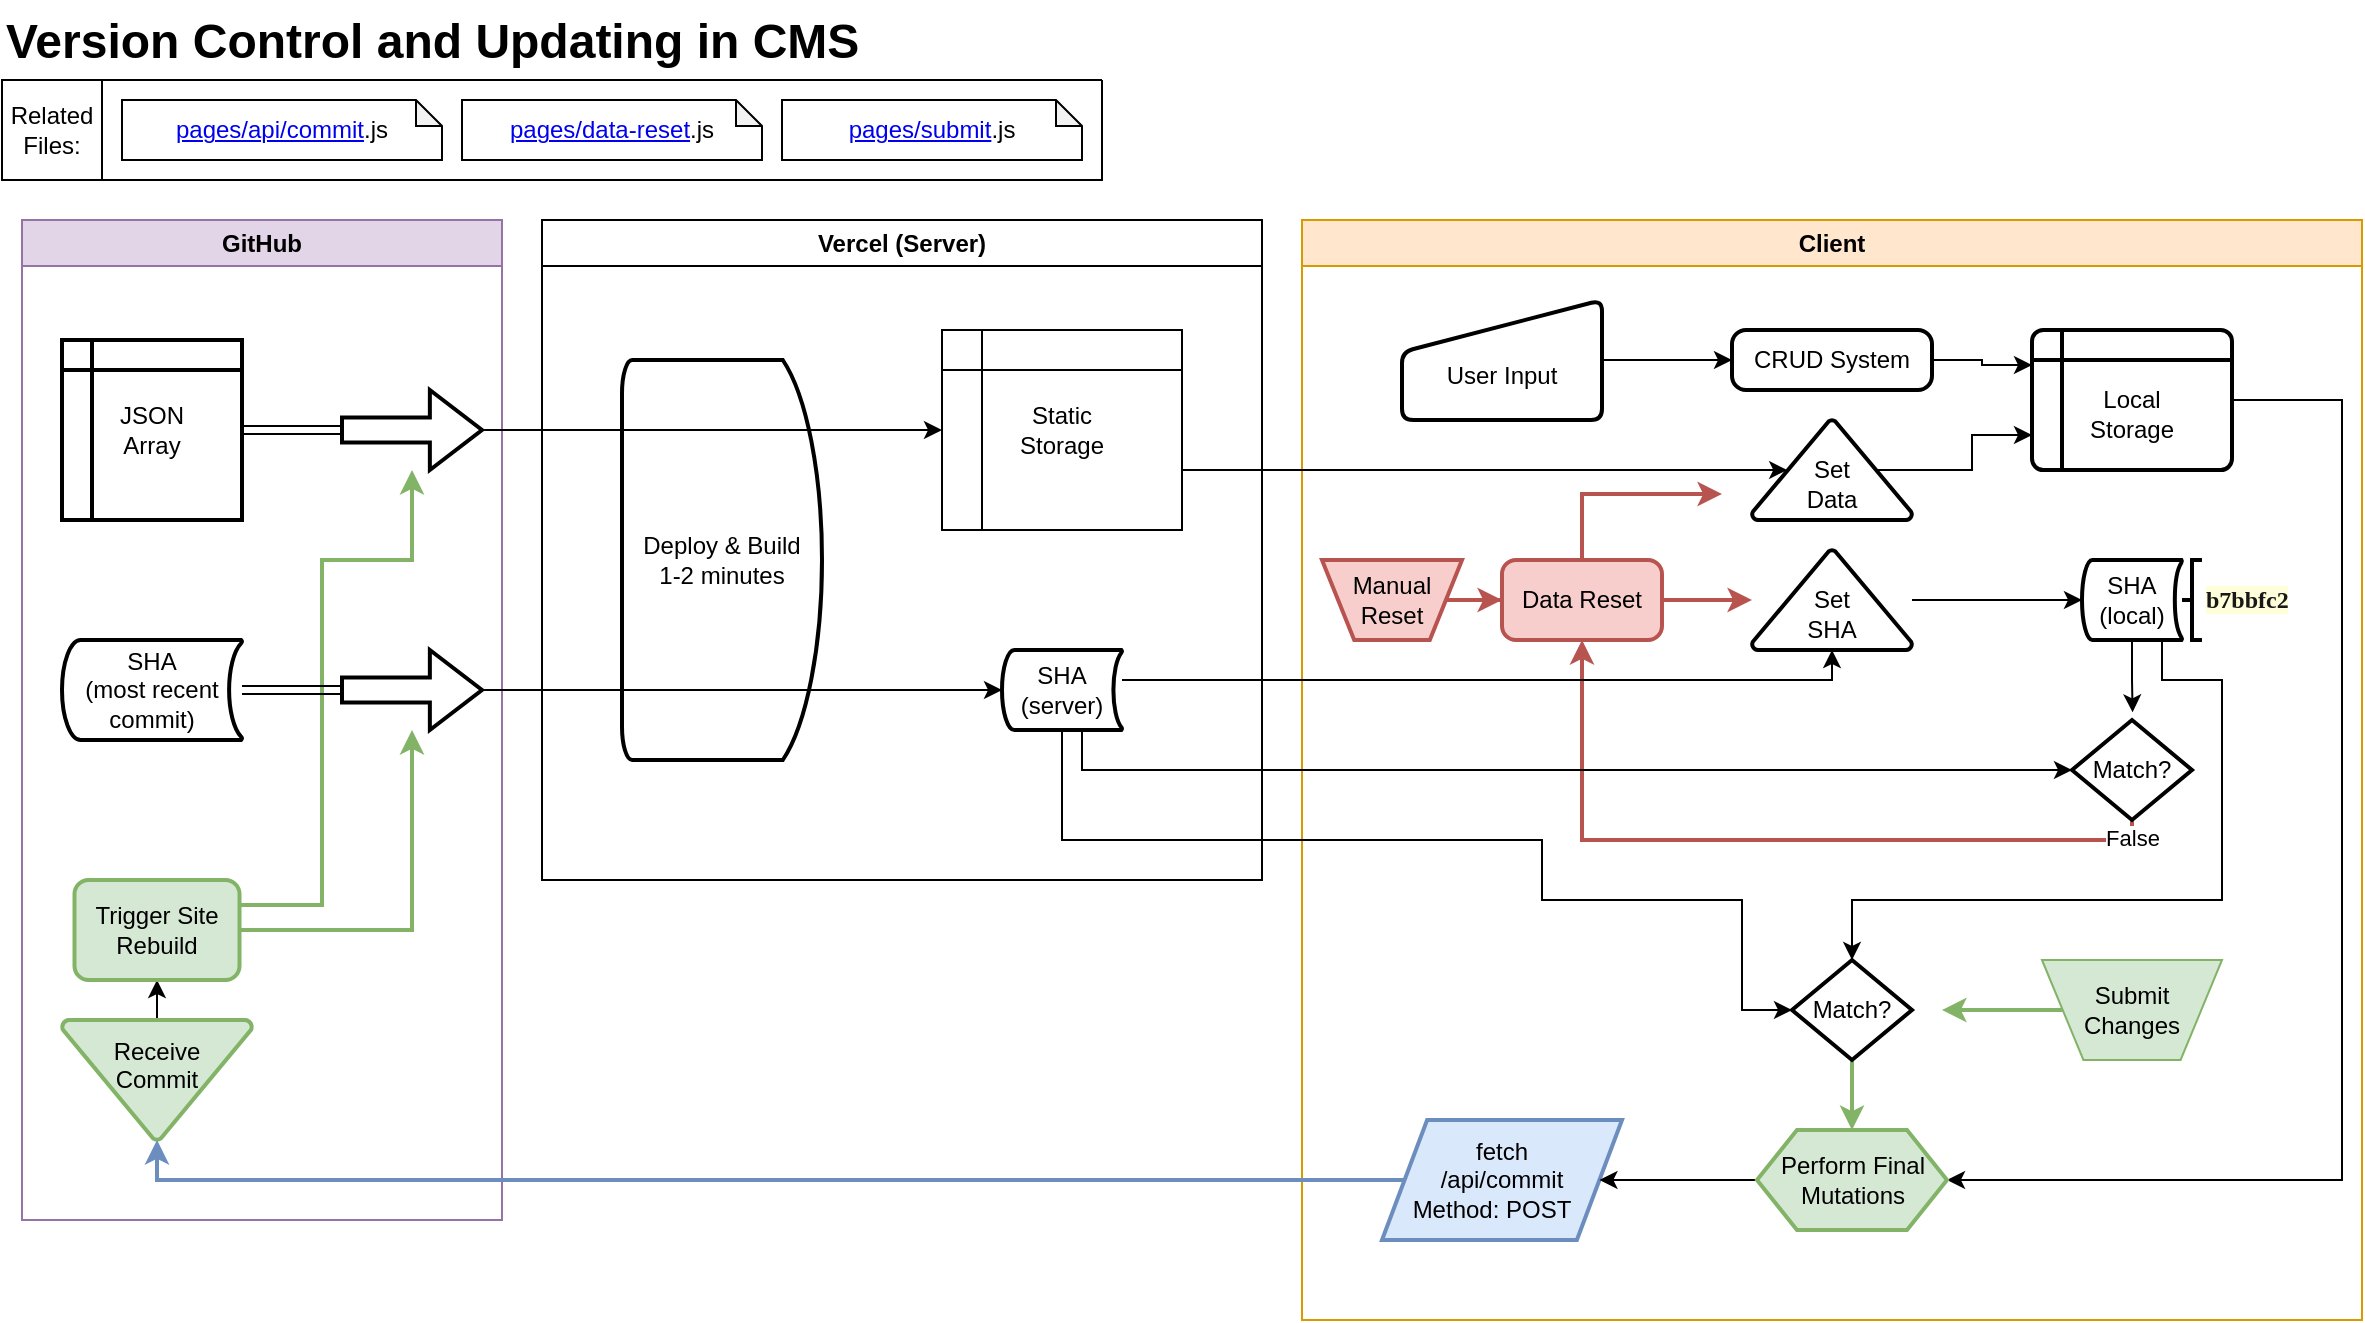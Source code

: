 <mxfile version="26.2.13">
  <diagram name="Page-1" id="B2x0uZb7mv4JfYxzWGTq">
    <mxGraphModel dx="1239" dy="737" grid="1" gridSize="10" guides="1" tooltips="1" connect="1" arrows="1" fold="1" page="1" pageScale="1" pageWidth="850" pageHeight="1100" math="0" shadow="0">
      <root>
        <mxCell id="0" />
        <mxCell id="1" parent="0" />
        <mxCell id="49kiqgvudHxhPm8cgrD7-1" value="&lt;h1 style=&quot;margin-top: 0px;&quot;&gt;Version Control and Updating in CMS&lt;/h1&gt;" style="text;html=1;whiteSpace=wrap;overflow=hidden;rounded=0;" vertex="1" parent="1">
          <mxGeometry x="10" y="10" width="950" height="40" as="geometry" />
        </mxCell>
        <mxCell id="49kiqgvudHxhPm8cgrD7-2" value="Related Files:" style="whiteSpace=wrap;html=1;aspect=fixed;" vertex="1" parent="1">
          <mxGeometry x="10" y="50" width="50" height="50" as="geometry" />
        </mxCell>
        <mxCell id="49kiqgvudHxhPm8cgrD7-3" value="" style="swimlane;startSize=0;" vertex="1" parent="1">
          <mxGeometry x="60" y="50" width="500" height="50" as="geometry">
            <mxRectangle x="60" y="50" width="50" height="40" as="alternateBounds" />
          </mxGeometry>
        </mxCell>
        <mxCell id="49kiqgvudHxhPm8cgrD7-4" value="&lt;a href=&quot;https://github.com/macglencoe/EmporiumWebsite/blob/cms/pages/api/commit.js&quot;&gt;pages/api/commit&lt;/a&gt;.js" style="shape=note;whiteSpace=wrap;html=1;backgroundOutline=1;darkOpacity=0.05;size=13;" vertex="1" parent="49kiqgvudHxhPm8cgrD7-3">
          <mxGeometry x="10" y="10" width="160" height="30" as="geometry" />
        </mxCell>
        <mxCell id="49kiqgvudHxhPm8cgrD7-5" value="&lt;a href=&quot;https://github.com/macglencoe/EmporiumWebsite/blob/cms/pages/data-reset.js&quot;&gt;pages/data-reset&lt;/a&gt;.js" style="shape=note;whiteSpace=wrap;html=1;backgroundOutline=1;darkOpacity=0.05;size=13;" vertex="1" parent="49kiqgvudHxhPm8cgrD7-3">
          <mxGeometry x="180" y="10" width="150" height="30" as="geometry" />
        </mxCell>
        <mxCell id="49kiqgvudHxhPm8cgrD7-121" value="&lt;a href=&quot;https://github.com/macglencoe/EmporiumWebsite/blob/cms/pages/submit.js&quot;&gt;pages/submit&lt;/a&gt;.js" style="shape=note;whiteSpace=wrap;html=1;backgroundOutline=1;darkOpacity=0.05;size=13;" vertex="1" parent="49kiqgvudHxhPm8cgrD7-3">
          <mxGeometry x="340" y="10" width="150" height="30" as="geometry" />
        </mxCell>
        <mxCell id="49kiqgvudHxhPm8cgrD7-6" value="GitHub" style="swimlane;whiteSpace=wrap;html=1;fillColor=#e1d5e7;strokeColor=#9673a6;" vertex="1" parent="1">
          <mxGeometry x="20" y="120" width="240" height="500" as="geometry" />
        </mxCell>
        <mxCell id="49kiqgvudHxhPm8cgrD7-48" value="SHA&lt;div&gt;(most recent commit)&lt;/div&gt;" style="strokeWidth=2;html=1;shape=mxgraph.flowchart.stored_data;whiteSpace=wrap;" vertex="1" parent="49kiqgvudHxhPm8cgrD7-6">
          <mxGeometry x="20" y="210" width="90" height="50" as="geometry" />
        </mxCell>
        <mxCell id="49kiqgvudHxhPm8cgrD7-100" style="edgeStyle=orthogonalEdgeStyle;rounded=0;orthogonalLoop=1;jettySize=auto;html=1;entryX=0.5;entryY=1;entryDx=0;entryDy=0;" edge="1" parent="49kiqgvudHxhPm8cgrD7-6" source="49kiqgvudHxhPm8cgrD7-98" target="49kiqgvudHxhPm8cgrD7-99">
          <mxGeometry relative="1" as="geometry" />
        </mxCell>
        <mxCell id="49kiqgvudHxhPm8cgrD7-98" value="Receive&lt;div&gt;Commit&lt;/div&gt;&lt;div&gt;&lt;br&gt;&lt;/div&gt;" style="strokeWidth=2;html=1;shape=mxgraph.flowchart.merge_or_storage;whiteSpace=wrap;fillColor=#d5e8d4;strokeColor=#82b366;" vertex="1" parent="49kiqgvudHxhPm8cgrD7-6">
          <mxGeometry x="20" y="400" width="95" height="60" as="geometry" />
        </mxCell>
        <mxCell id="49kiqgvudHxhPm8cgrD7-105" style="edgeStyle=orthogonalEdgeStyle;rounded=0;orthogonalLoop=1;jettySize=auto;html=1;fillColor=#d5e8d4;strokeColor=#82b366;strokeWidth=2;" edge="1" parent="49kiqgvudHxhPm8cgrD7-6" source="49kiqgvudHxhPm8cgrD7-99" target="49kiqgvudHxhPm8cgrD7-104">
          <mxGeometry relative="1" as="geometry" />
        </mxCell>
        <mxCell id="49kiqgvudHxhPm8cgrD7-106" style="edgeStyle=orthogonalEdgeStyle;rounded=0;orthogonalLoop=1;jettySize=auto;html=1;exitX=1;exitY=0.25;exitDx=0;exitDy=0;fillColor=#d5e8d4;strokeColor=#82b366;strokeWidth=2;" edge="1" parent="49kiqgvudHxhPm8cgrD7-6" source="49kiqgvudHxhPm8cgrD7-99" target="49kiqgvudHxhPm8cgrD7-103">
          <mxGeometry relative="1" as="geometry">
            <Array as="points">
              <mxPoint x="150" y="343" />
              <mxPoint x="150" y="170" />
              <mxPoint x="195" y="170" />
            </Array>
          </mxGeometry>
        </mxCell>
        <mxCell id="49kiqgvudHxhPm8cgrD7-99" value="Trigger Site Rebuild" style="rounded=1;whiteSpace=wrap;html=1;absoluteArcSize=1;arcSize=14;strokeWidth=2;fillColor=#d5e8d4;strokeColor=#82b366;" vertex="1" parent="49kiqgvudHxhPm8cgrD7-6">
          <mxGeometry x="26.25" y="330" width="82.5" height="50" as="geometry" />
        </mxCell>
        <mxCell id="49kiqgvudHxhPm8cgrD7-101" value="JSON&lt;div&gt;Array&lt;/div&gt;" style="shape=internalStorage;whiteSpace=wrap;html=1;dx=15;dy=15;rounded=1;arcSize=0;strokeWidth=2;" vertex="1" parent="49kiqgvudHxhPm8cgrD7-6">
          <mxGeometry x="20" y="60" width="90" height="90" as="geometry" />
        </mxCell>
        <mxCell id="49kiqgvudHxhPm8cgrD7-103" value="" style="verticalLabelPosition=bottom;verticalAlign=top;html=1;strokeWidth=2;shape=mxgraph.arrows2.arrow;dy=0.69;dx=26.07;notch=0;" vertex="1" parent="49kiqgvudHxhPm8cgrD7-6">
          <mxGeometry x="160" y="85" width="70" height="40" as="geometry" />
        </mxCell>
        <mxCell id="49kiqgvudHxhPm8cgrD7-104" value="" style="verticalLabelPosition=bottom;verticalAlign=top;html=1;strokeWidth=2;shape=mxgraph.arrows2.arrow;dy=0.69;dx=26.07;notch=0;" vertex="1" parent="49kiqgvudHxhPm8cgrD7-6">
          <mxGeometry x="160" y="215" width="70" height="40" as="geometry" />
        </mxCell>
        <mxCell id="49kiqgvudHxhPm8cgrD7-107" style="edgeStyle=orthogonalEdgeStyle;rounded=0;orthogonalLoop=1;jettySize=auto;html=1;entryX=0;entryY=0.5;entryDx=0;entryDy=0;entryPerimeter=0;shape=link;" edge="1" parent="49kiqgvudHxhPm8cgrD7-6" source="49kiqgvudHxhPm8cgrD7-101" target="49kiqgvudHxhPm8cgrD7-103">
          <mxGeometry relative="1" as="geometry" />
        </mxCell>
        <mxCell id="49kiqgvudHxhPm8cgrD7-108" style="edgeStyle=orthogonalEdgeStyle;rounded=0;orthogonalLoop=1;jettySize=auto;html=1;entryX=0;entryY=0.5;entryDx=0;entryDy=0;entryPerimeter=0;shape=link;" edge="1" parent="49kiqgvudHxhPm8cgrD7-6" source="49kiqgvudHxhPm8cgrD7-48" target="49kiqgvudHxhPm8cgrD7-104">
          <mxGeometry relative="1" as="geometry" />
        </mxCell>
        <mxCell id="49kiqgvudHxhPm8cgrD7-7" value="Vercel (Server)" style="swimlane;whiteSpace=wrap;html=1;" vertex="1" parent="1">
          <mxGeometry x="280" y="120" width="360" height="330" as="geometry" />
        </mxCell>
        <mxCell id="49kiqgvudHxhPm8cgrD7-44" value="Static&lt;div&gt;Storage&lt;/div&gt;" style="shape=internalStorage;whiteSpace=wrap;html=1;backgroundOutline=1;" vertex="1" parent="49kiqgvudHxhPm8cgrD7-7">
          <mxGeometry x="200" y="55" width="120" height="100" as="geometry" />
        </mxCell>
        <mxCell id="49kiqgvudHxhPm8cgrD7-46" value="SHA&lt;div&gt;(server)&lt;/div&gt;" style="strokeWidth=2;html=1;shape=mxgraph.flowchart.stored_data;whiteSpace=wrap;" vertex="1" parent="49kiqgvudHxhPm8cgrD7-7">
          <mxGeometry x="230" y="215" width="60" height="40" as="geometry" />
        </mxCell>
        <mxCell id="49kiqgvudHxhPm8cgrD7-113" value="Deploy &amp;amp; Build&lt;div&gt;1-2 minutes&lt;/div&gt;" style="strokeWidth=2;html=1;shape=mxgraph.flowchart.delay;whiteSpace=wrap;" vertex="1" parent="49kiqgvudHxhPm8cgrD7-7">
          <mxGeometry x="40" y="70" width="100" height="200" as="geometry" />
        </mxCell>
        <mxCell id="49kiqgvudHxhPm8cgrD7-8" value="Client" style="swimlane;whiteSpace=wrap;html=1;fillColor=#ffe6cc;strokeColor=#d79b00;" vertex="1" parent="1">
          <mxGeometry x="660" y="120" width="530" height="550" as="geometry" />
        </mxCell>
        <mxCell id="49kiqgvudHxhPm8cgrD7-96" style="edgeStyle=orthogonalEdgeStyle;rounded=0;orthogonalLoop=1;jettySize=auto;html=1;entryX=1;entryY=0.5;entryDx=0;entryDy=0;" edge="1" parent="49kiqgvudHxhPm8cgrD7-8" source="49kiqgvudHxhPm8cgrD7-10" target="49kiqgvudHxhPm8cgrD7-93">
          <mxGeometry relative="1" as="geometry">
            <Array as="points">
              <mxPoint x="520" y="90" />
              <mxPoint x="520" y="480" />
            </Array>
          </mxGeometry>
        </mxCell>
        <mxCell id="49kiqgvudHxhPm8cgrD7-10" value="&lt;div&gt;&lt;br&gt;&lt;/div&gt;Local&lt;div&gt;Storage&lt;/div&gt;" style="shape=internalStorage;whiteSpace=wrap;html=1;dx=15;dy=15;rounded=1;arcSize=8;strokeWidth=2;" vertex="1" parent="49kiqgvudHxhPm8cgrD7-8">
          <mxGeometry x="365" y="55" width="100" height="70" as="geometry" />
        </mxCell>
        <mxCell id="49kiqgvudHxhPm8cgrD7-26" style="edgeStyle=orthogonalEdgeStyle;rounded=0;orthogonalLoop=1;jettySize=auto;html=1;entryX=0;entryY=0.5;entryDx=0;entryDy=0;" edge="1" parent="49kiqgvudHxhPm8cgrD7-8" source="49kiqgvudHxhPm8cgrD7-24" target="49kiqgvudHxhPm8cgrD7-25">
          <mxGeometry relative="1" as="geometry" />
        </mxCell>
        <mxCell id="49kiqgvudHxhPm8cgrD7-24" value="&lt;div&gt;&lt;span style=&quot;background-color: transparent; color: light-dark(rgb(0, 0, 0), rgb(255, 255, 255));&quot;&gt;&lt;br&gt;&lt;/span&gt;&lt;/div&gt;&lt;span style=&quot;background-color: transparent; color: light-dark(rgb(0, 0, 0), rgb(255, 255, 255));&quot;&gt;User Input&lt;/span&gt;" style="html=1;strokeWidth=2;shape=manualInput;whiteSpace=wrap;rounded=1;size=26;arcSize=11;" vertex="1" parent="49kiqgvudHxhPm8cgrD7-8">
          <mxGeometry x="50" y="40" width="100" height="60" as="geometry" />
        </mxCell>
        <mxCell id="49kiqgvudHxhPm8cgrD7-27" style="edgeStyle=orthogonalEdgeStyle;rounded=0;orthogonalLoop=1;jettySize=auto;html=1;entryX=0;entryY=0.25;entryDx=0;entryDy=0;" edge="1" parent="49kiqgvudHxhPm8cgrD7-8" source="49kiqgvudHxhPm8cgrD7-25" target="49kiqgvudHxhPm8cgrD7-10">
          <mxGeometry relative="1" as="geometry" />
        </mxCell>
        <mxCell id="49kiqgvudHxhPm8cgrD7-25" value="CRUD System" style="rounded=1;whiteSpace=wrap;html=1;absoluteArcSize=1;arcSize=14;strokeWidth=2;" vertex="1" parent="49kiqgvudHxhPm8cgrD7-8">
          <mxGeometry x="215" y="55" width="100" height="30" as="geometry" />
        </mxCell>
        <mxCell id="49kiqgvudHxhPm8cgrD7-35" value="SHA&lt;div&gt;(local)&lt;/div&gt;" style="strokeWidth=2;html=1;shape=mxgraph.flowchart.stored_data;whiteSpace=wrap;" vertex="1" parent="49kiqgvudHxhPm8cgrD7-8">
          <mxGeometry x="390" y="170" width="50" height="40" as="geometry" />
        </mxCell>
        <mxCell id="49kiqgvudHxhPm8cgrD7-71" style="edgeStyle=orthogonalEdgeStyle;rounded=0;orthogonalLoop=1;jettySize=auto;html=1;fillColor=#f8cecc;strokeColor=#b85450;strokeWidth=2;" edge="1" parent="49kiqgvudHxhPm8cgrD7-8" source="49kiqgvudHxhPm8cgrD7-37" target="49kiqgvudHxhPm8cgrD7-70">
          <mxGeometry relative="1" as="geometry" />
        </mxCell>
        <mxCell id="49kiqgvudHxhPm8cgrD7-37" value="Data Reset" style="rounded=1;whiteSpace=wrap;html=1;absoluteArcSize=1;arcSize=14;strokeWidth=2;fillColor=#f8cecc;strokeColor=#b85450;" vertex="1" parent="49kiqgvudHxhPm8cgrD7-8">
          <mxGeometry x="100" y="170" width="80" height="40" as="geometry" />
        </mxCell>
        <mxCell id="49kiqgvudHxhPm8cgrD7-57" value="False" style="edgeStyle=orthogonalEdgeStyle;rounded=0;orthogonalLoop=1;jettySize=auto;html=1;entryX=0.5;entryY=1;entryDx=0;entryDy=0;fillColor=#f8cecc;strokeColor=#b85450;strokeWidth=2;" edge="1" parent="49kiqgvudHxhPm8cgrD7-8" source="49kiqgvudHxhPm8cgrD7-51" target="49kiqgvudHxhPm8cgrD7-37">
          <mxGeometry x="-0.953" relative="1" as="geometry">
            <Array as="points">
              <mxPoint x="415" y="310" />
              <mxPoint x="140" y="310" />
            </Array>
            <mxPoint as="offset" />
          </mxGeometry>
        </mxCell>
        <mxCell id="49kiqgvudHxhPm8cgrD7-51" value="Match?" style="strokeWidth=2;html=1;shape=mxgraph.flowchart.decision;whiteSpace=wrap;" vertex="1" parent="49kiqgvudHxhPm8cgrD7-8">
          <mxGeometry x="385" y="250" width="60" height="50" as="geometry" />
        </mxCell>
        <mxCell id="49kiqgvudHxhPm8cgrD7-52" style="edgeStyle=orthogonalEdgeStyle;rounded=0;orthogonalLoop=1;jettySize=auto;html=1;entryX=0.505;entryY=-0.077;entryDx=0;entryDy=0;entryPerimeter=0;" edge="1" parent="49kiqgvudHxhPm8cgrD7-8" source="49kiqgvudHxhPm8cgrD7-35" target="49kiqgvudHxhPm8cgrD7-51">
          <mxGeometry relative="1" as="geometry" />
        </mxCell>
        <mxCell id="49kiqgvudHxhPm8cgrD7-67" value="&lt;b style=&quot;box-sizing: border-box; border-width: 0px; border-style: solid; -webkit-font-smoothing: antialiased; color: rgb(25, 24, 24); text-align: center; text-wrap-mode: wrap; background-color: rgb(255, 254, 218);&quot; class=&quot;jsx-7c64018697440fa9&quot;&gt;&lt;font face=&quot;Lucida Console&quot;&gt;b7bbfc2&lt;/font&gt;&lt;/b&gt;" style="strokeWidth=2;html=1;shape=mxgraph.flowchart.annotation_2;align=left;labelPosition=right;pointerEvents=1;" vertex="1" parent="49kiqgvudHxhPm8cgrD7-8">
          <mxGeometry x="440" y="170" width="10" height="40" as="geometry" />
        </mxCell>
        <mxCell id="49kiqgvudHxhPm8cgrD7-70" value="&lt;br&gt;&lt;div&gt;Set&lt;/div&gt;&lt;div&gt;SHA&lt;/div&gt;" style="strokeWidth=2;html=1;shape=mxgraph.flowchart.extract_or_measurement;whiteSpace=wrap;" vertex="1" parent="49kiqgvudHxhPm8cgrD7-8">
          <mxGeometry x="225" y="165" width="80" height="50" as="geometry" />
        </mxCell>
        <mxCell id="49kiqgvudHxhPm8cgrD7-72" style="edgeStyle=orthogonalEdgeStyle;rounded=0;orthogonalLoop=1;jettySize=auto;html=1;entryX=0;entryY=0.5;entryDx=0;entryDy=0;entryPerimeter=0;" edge="1" parent="49kiqgvudHxhPm8cgrD7-8" source="49kiqgvudHxhPm8cgrD7-70" target="49kiqgvudHxhPm8cgrD7-35">
          <mxGeometry relative="1" as="geometry" />
        </mxCell>
        <mxCell id="49kiqgvudHxhPm8cgrD7-75" style="edgeStyle=orthogonalEdgeStyle;rounded=0;orthogonalLoop=1;jettySize=auto;html=1;entryX=0;entryY=0.75;entryDx=0;entryDy=0;exitX=0.78;exitY=0.5;exitDx=0;exitDy=0;exitPerimeter=0;" edge="1" parent="49kiqgvudHxhPm8cgrD7-8" source="49kiqgvudHxhPm8cgrD7-74" target="49kiqgvudHxhPm8cgrD7-10">
          <mxGeometry relative="1" as="geometry" />
        </mxCell>
        <mxCell id="49kiqgvudHxhPm8cgrD7-74" value="&lt;br&gt;&lt;div&gt;Set&lt;/div&gt;&lt;div&gt;Data&lt;/div&gt;" style="strokeWidth=2;html=1;shape=mxgraph.flowchart.extract_or_measurement;whiteSpace=wrap;" vertex="1" parent="49kiqgvudHxhPm8cgrD7-8">
          <mxGeometry x="225" y="100" width="80" height="50" as="geometry" />
        </mxCell>
        <mxCell id="49kiqgvudHxhPm8cgrD7-76" style="edgeStyle=orthogonalEdgeStyle;rounded=0;orthogonalLoop=1;jettySize=auto;html=1;fillColor=#f8cecc;strokeColor=#b85450;strokeWidth=2;" edge="1" parent="49kiqgvudHxhPm8cgrD7-8" source="49kiqgvudHxhPm8cgrD7-37">
          <mxGeometry relative="1" as="geometry">
            <mxPoint x="210" y="137" as="targetPoint" />
            <Array as="points">
              <mxPoint x="140" y="137" />
            </Array>
          </mxGeometry>
        </mxCell>
        <mxCell id="49kiqgvudHxhPm8cgrD7-79" style="edgeStyle=orthogonalEdgeStyle;rounded=0;orthogonalLoop=1;jettySize=auto;html=1;entryX=0;entryY=0.5;entryDx=0;entryDy=0;fillColor=#f8cecc;strokeColor=#b85450;strokeWidth=2;" edge="1" parent="49kiqgvudHxhPm8cgrD7-8" source="49kiqgvudHxhPm8cgrD7-78" target="49kiqgvudHxhPm8cgrD7-37">
          <mxGeometry relative="1" as="geometry" />
        </mxCell>
        <mxCell id="49kiqgvudHxhPm8cgrD7-78" value="Manual&lt;div&gt;Reset&lt;/div&gt;" style="verticalLabelPosition=middle;verticalAlign=middle;html=1;shape=trapezoid;perimeter=trapezoidPerimeter;whiteSpace=wrap;size=0.23;arcSize=10;flipV=1;labelPosition=center;align=center;fillColor=#f8cecc;strokeColor=#b85450;strokeWidth=2;" vertex="1" parent="49kiqgvudHxhPm8cgrD7-8">
          <mxGeometry x="10" y="170" width="70" height="40" as="geometry" />
        </mxCell>
        <mxCell id="49kiqgvudHxhPm8cgrD7-86" style="edgeStyle=orthogonalEdgeStyle;rounded=0;orthogonalLoop=1;jettySize=auto;html=1;fillColor=#d5e8d4;strokeColor=#82b366;strokeWidth=2;" edge="1" parent="49kiqgvudHxhPm8cgrD7-8" source="49kiqgvudHxhPm8cgrD7-80">
          <mxGeometry relative="1" as="geometry">
            <mxPoint x="320" y="395" as="targetPoint" />
          </mxGeometry>
        </mxCell>
        <mxCell id="49kiqgvudHxhPm8cgrD7-80" value="Submit&lt;div&gt;Changes&lt;/div&gt;" style="verticalLabelPosition=middle;verticalAlign=middle;html=1;shape=trapezoid;perimeter=trapezoidPerimeter;whiteSpace=wrap;size=0.23;arcSize=10;flipV=1;labelPosition=center;align=center;fillColor=#d5e8d4;strokeColor=#82b366;" vertex="1" parent="49kiqgvudHxhPm8cgrD7-8">
          <mxGeometry x="370" y="370" width="90" height="50" as="geometry" />
        </mxCell>
        <mxCell id="49kiqgvudHxhPm8cgrD7-95" style="edgeStyle=orthogonalEdgeStyle;rounded=0;orthogonalLoop=1;jettySize=auto;html=1;entryX=0.5;entryY=0;entryDx=0;entryDy=0;fillColor=#d5e8d4;strokeColor=#82b366;strokeWidth=2;" edge="1" parent="49kiqgvudHxhPm8cgrD7-8" source="49kiqgvudHxhPm8cgrD7-83" target="49kiqgvudHxhPm8cgrD7-93">
          <mxGeometry relative="1" as="geometry" />
        </mxCell>
        <mxCell id="49kiqgvudHxhPm8cgrD7-83" value="Match?" style="strokeWidth=2;html=1;shape=mxgraph.flowchart.decision;whiteSpace=wrap;" vertex="1" parent="49kiqgvudHxhPm8cgrD7-8">
          <mxGeometry x="245" y="370" width="60" height="50" as="geometry" />
        </mxCell>
        <mxCell id="49kiqgvudHxhPm8cgrD7-84" style="edgeStyle=orthogonalEdgeStyle;rounded=0;orthogonalLoop=1;jettySize=auto;html=1;entryX=0.5;entryY=0;entryDx=0;entryDy=0;entryPerimeter=0;" edge="1" parent="49kiqgvudHxhPm8cgrD7-8" source="49kiqgvudHxhPm8cgrD7-35" target="49kiqgvudHxhPm8cgrD7-83">
          <mxGeometry relative="1" as="geometry">
            <Array as="points">
              <mxPoint x="430" y="230" />
              <mxPoint x="460" y="230" />
              <mxPoint x="460" y="340" />
              <mxPoint x="275" y="340" />
            </Array>
          </mxGeometry>
        </mxCell>
        <mxCell id="49kiqgvudHxhPm8cgrD7-90" value="fetch&lt;div&gt;/api/commit&lt;/div&gt;&lt;div&gt;Method: POST&amp;nbsp; &amp;nbsp;&lt;/div&gt;" style="shape=parallelogram;html=1;strokeWidth=2;perimeter=parallelogramPerimeter;whiteSpace=wrap;rounded=1;arcSize=0;size=0.188;fillColor=#dae8fc;strokeColor=#6c8ebf;" vertex="1" parent="49kiqgvudHxhPm8cgrD7-8">
          <mxGeometry x="40" y="450" width="120" height="60" as="geometry" />
        </mxCell>
        <mxCell id="49kiqgvudHxhPm8cgrD7-94" style="edgeStyle=orthogonalEdgeStyle;rounded=0;orthogonalLoop=1;jettySize=auto;html=1;entryX=1;entryY=0.5;entryDx=0;entryDy=0;strokeWidth=1;" edge="1" parent="49kiqgvudHxhPm8cgrD7-8" source="49kiqgvudHxhPm8cgrD7-93" target="49kiqgvudHxhPm8cgrD7-90">
          <mxGeometry relative="1" as="geometry" />
        </mxCell>
        <mxCell id="49kiqgvudHxhPm8cgrD7-93" value="Perform Final Mutations" style="shape=hexagon;perimeter=hexagonPerimeter2;whiteSpace=wrap;html=1;fixedSize=1;fillColor=#d5e8d4;strokeColor=#82b366;strokeWidth=2;" vertex="1" parent="49kiqgvudHxhPm8cgrD7-8">
          <mxGeometry x="227.5" y="455" width="95" height="50" as="geometry" />
        </mxCell>
        <mxCell id="49kiqgvudHxhPm8cgrD7-53" style="edgeStyle=orthogonalEdgeStyle;rounded=0;orthogonalLoop=1;jettySize=auto;html=1;entryX=0;entryY=0.5;entryDx=0;entryDy=0;entryPerimeter=0;" edge="1" parent="1" source="49kiqgvudHxhPm8cgrD7-46" target="49kiqgvudHxhPm8cgrD7-51">
          <mxGeometry relative="1" as="geometry">
            <Array as="points">
              <mxPoint x="550" y="395" />
            </Array>
          </mxGeometry>
        </mxCell>
        <mxCell id="49kiqgvudHxhPm8cgrD7-73" style="edgeStyle=orthogonalEdgeStyle;rounded=0;orthogonalLoop=1;jettySize=auto;html=1;entryX=0.5;entryY=1;entryDx=0;entryDy=0;entryPerimeter=0;" edge="1" parent="1" source="49kiqgvudHxhPm8cgrD7-46" target="49kiqgvudHxhPm8cgrD7-70">
          <mxGeometry relative="1" as="geometry">
            <Array as="points">
              <mxPoint x="925" y="350" />
            </Array>
          </mxGeometry>
        </mxCell>
        <mxCell id="49kiqgvudHxhPm8cgrD7-77" style="edgeStyle=orthogonalEdgeStyle;rounded=0;orthogonalLoop=1;jettySize=auto;html=1;entryX=0.22;entryY=0.5;entryDx=0;entryDy=0;entryPerimeter=0;" edge="1" parent="1" source="49kiqgvudHxhPm8cgrD7-44" target="49kiqgvudHxhPm8cgrD7-74">
          <mxGeometry relative="1" as="geometry">
            <Array as="points">
              <mxPoint x="690" y="245" />
              <mxPoint x="690" y="245" />
            </Array>
          </mxGeometry>
        </mxCell>
        <mxCell id="49kiqgvudHxhPm8cgrD7-85" style="edgeStyle=orthogonalEdgeStyle;rounded=0;orthogonalLoop=1;jettySize=auto;html=1;entryX=0;entryY=0.5;entryDx=0;entryDy=0;entryPerimeter=0;" edge="1" parent="1" source="49kiqgvudHxhPm8cgrD7-46" target="49kiqgvudHxhPm8cgrD7-83">
          <mxGeometry relative="1" as="geometry">
            <Array as="points">
              <mxPoint x="540" y="430" />
              <mxPoint x="780" y="430" />
              <mxPoint x="780" y="460" />
              <mxPoint x="880" y="460" />
              <mxPoint x="880" y="515" />
            </Array>
          </mxGeometry>
        </mxCell>
        <mxCell id="49kiqgvudHxhPm8cgrD7-117" style="edgeStyle=orthogonalEdgeStyle;rounded=0;orthogonalLoop=1;jettySize=auto;html=1;entryX=0;entryY=0.5;entryDx=0;entryDy=0;entryPerimeter=0;" edge="1" parent="1" source="49kiqgvudHxhPm8cgrD7-104" target="49kiqgvudHxhPm8cgrD7-46">
          <mxGeometry relative="1" as="geometry" />
        </mxCell>
        <mxCell id="49kiqgvudHxhPm8cgrD7-118" style="edgeStyle=orthogonalEdgeStyle;rounded=0;orthogonalLoop=1;jettySize=auto;html=1;" edge="1" parent="1" source="49kiqgvudHxhPm8cgrD7-103" target="49kiqgvudHxhPm8cgrD7-44">
          <mxGeometry relative="1" as="geometry" />
        </mxCell>
        <mxCell id="49kiqgvudHxhPm8cgrD7-119" style="edgeStyle=orthogonalEdgeStyle;rounded=0;orthogonalLoop=1;jettySize=auto;html=1;entryX=0.5;entryY=1;entryDx=0;entryDy=0;entryPerimeter=0;fillColor=#dae8fc;strokeColor=#6c8ebf;strokeWidth=2;" edge="1" parent="1" source="49kiqgvudHxhPm8cgrD7-90" target="49kiqgvudHxhPm8cgrD7-98">
          <mxGeometry relative="1" as="geometry" />
        </mxCell>
      </root>
    </mxGraphModel>
  </diagram>
</mxfile>
